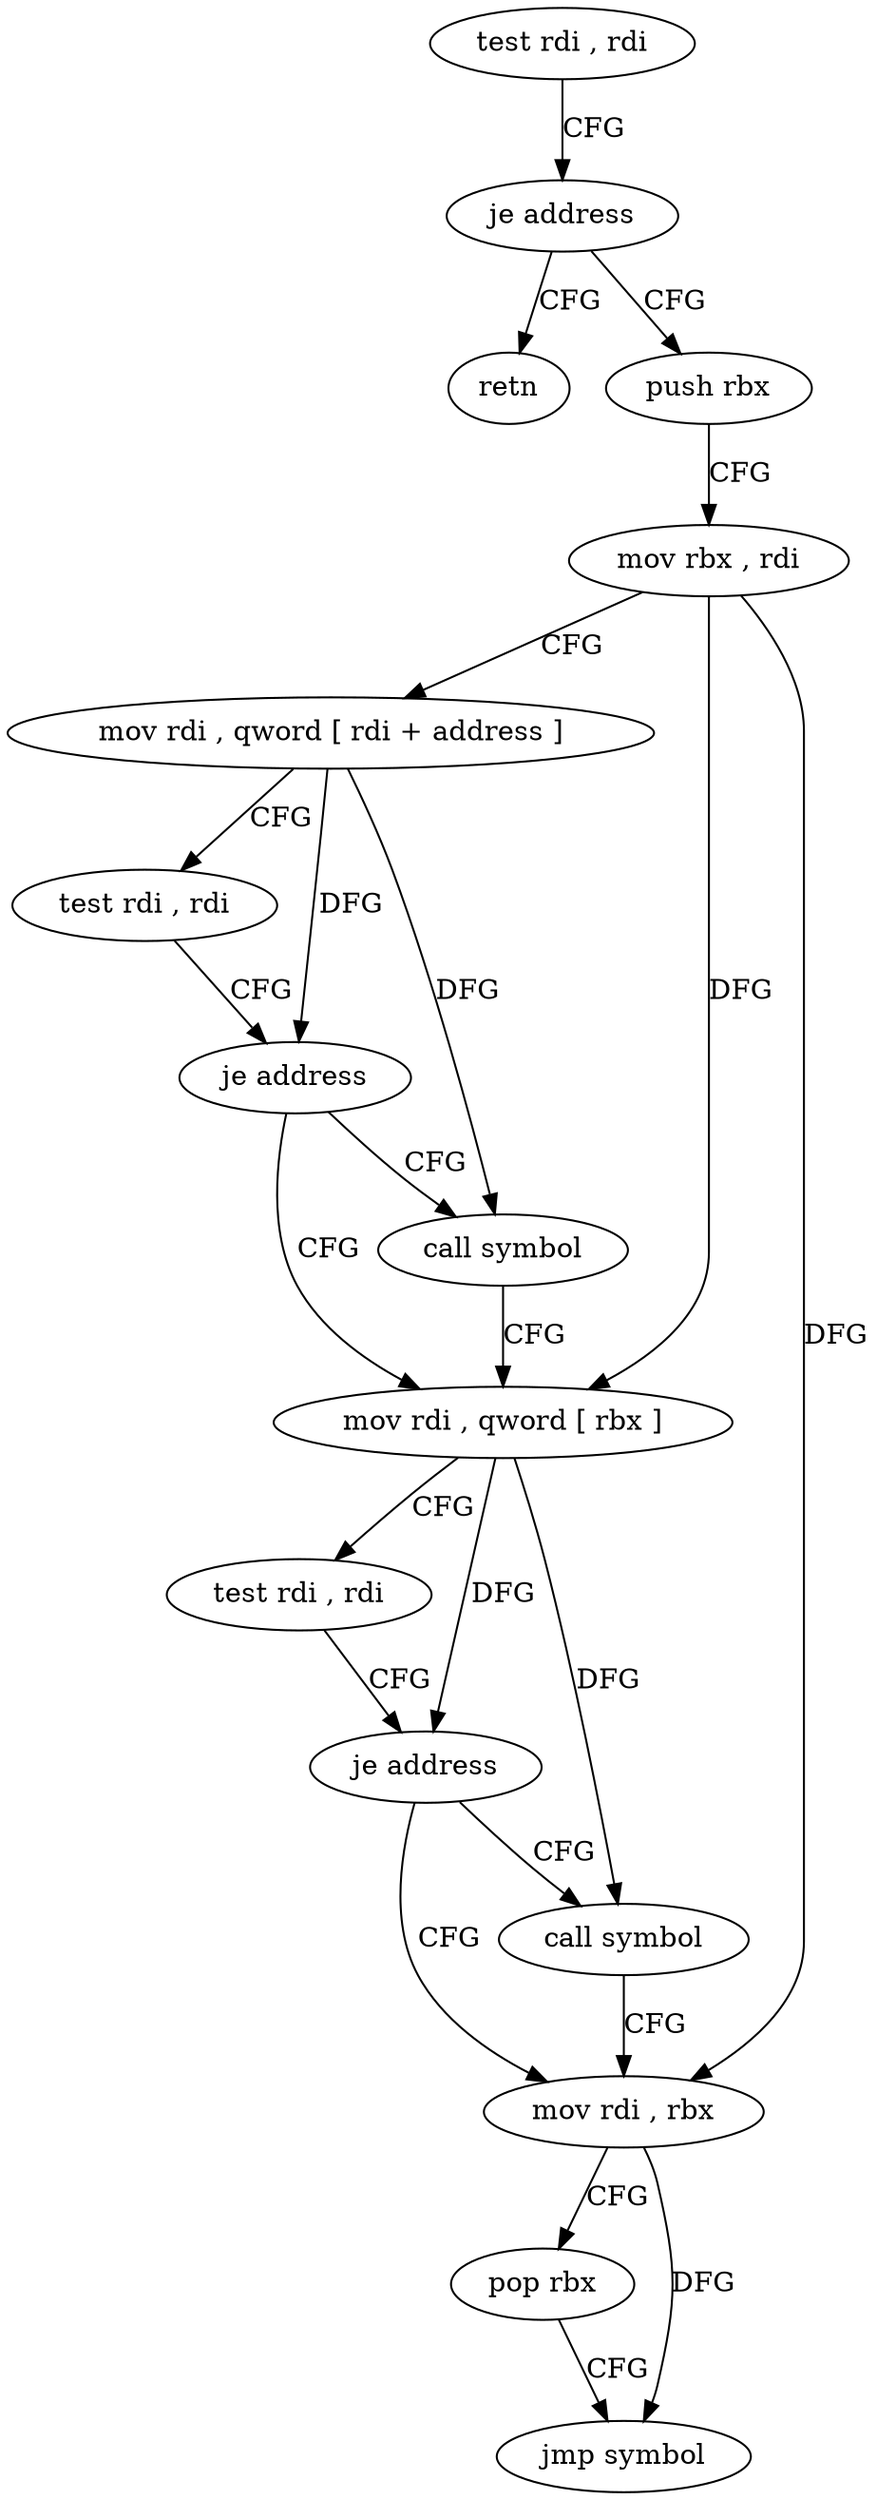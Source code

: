 digraph "func" {
"135184" [label = "test rdi , rdi" ]
"135187" [label = "je address" ]
"135229" [label = "retn" ]
"135189" [label = "push rbx" ]
"135190" [label = "mov rbx , rdi" ]
"135193" [label = "mov rdi , qword [ rdi + address ]" ]
"135197" [label = "test rdi , rdi" ]
"135200" [label = "je address" ]
"135207" [label = "mov rdi , qword [ rbx ]" ]
"135202" [label = "call symbol" ]
"135210" [label = "test rdi , rdi" ]
"135213" [label = "je address" ]
"135220" [label = "mov rdi , rbx" ]
"135215" [label = "call symbol" ]
"135223" [label = "pop rbx" ]
"135224" [label = "jmp symbol" ]
"135184" -> "135187" [ label = "CFG" ]
"135187" -> "135229" [ label = "CFG" ]
"135187" -> "135189" [ label = "CFG" ]
"135189" -> "135190" [ label = "CFG" ]
"135190" -> "135193" [ label = "CFG" ]
"135190" -> "135207" [ label = "DFG" ]
"135190" -> "135220" [ label = "DFG" ]
"135193" -> "135197" [ label = "CFG" ]
"135193" -> "135200" [ label = "DFG" ]
"135193" -> "135202" [ label = "DFG" ]
"135197" -> "135200" [ label = "CFG" ]
"135200" -> "135207" [ label = "CFG" ]
"135200" -> "135202" [ label = "CFG" ]
"135207" -> "135210" [ label = "CFG" ]
"135207" -> "135213" [ label = "DFG" ]
"135207" -> "135215" [ label = "DFG" ]
"135202" -> "135207" [ label = "CFG" ]
"135210" -> "135213" [ label = "CFG" ]
"135213" -> "135220" [ label = "CFG" ]
"135213" -> "135215" [ label = "CFG" ]
"135220" -> "135223" [ label = "CFG" ]
"135220" -> "135224" [ label = "DFG" ]
"135215" -> "135220" [ label = "CFG" ]
"135223" -> "135224" [ label = "CFG" ]
}
